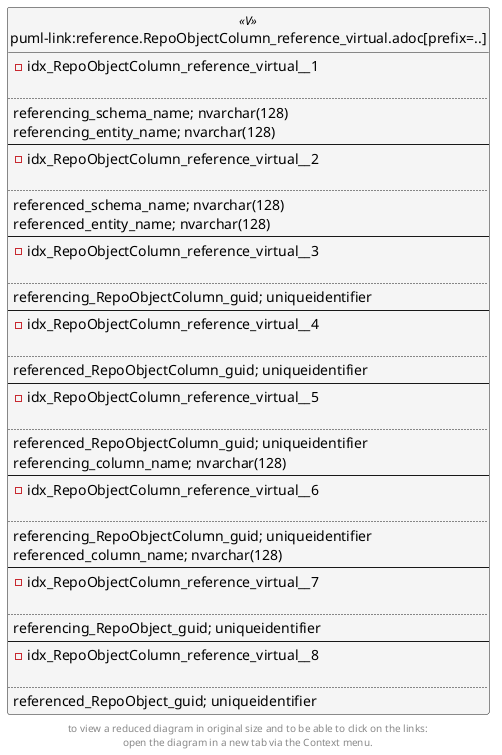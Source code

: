@startuml
left to right direction
'top to bottom direction
hide circle
'avoide "." issues:
set namespaceSeparator none


skinparam class {
  BackgroundColor White
  BackgroundColor<<FN>> Yellow
  BackgroundColor<<FS>> Yellow
  BackgroundColor<<FT>> LightGray
  BackgroundColor<<IF>> Yellow
  BackgroundColor<<IS>> Yellow
  BackgroundColor<<P>> Aqua
  BackgroundColor<<PC>> Aqua
  BackgroundColor<<SN>> Yellow
  BackgroundColor<<SO>> SlateBlue
  BackgroundColor<<TF>> LightGray
  BackgroundColor<<TR>> Tomato
  BackgroundColor<<U>> White
  BackgroundColor<<V>> WhiteSmoke
  BackgroundColor<<X>> Aqua
}


entity "puml-link:reference.RepoObjectColumn_reference_virtual.adoc[prefix=..]" as reference.RepoObjectColumn_reference_virtual << V >> {
- idx_RepoObjectColumn_reference_virtual__1

..
referencing_schema_name; nvarchar(128)
referencing_entity_name; nvarchar(128)
--
- idx_RepoObjectColumn_reference_virtual__2

..
referenced_schema_name; nvarchar(128)
referenced_entity_name; nvarchar(128)
--
- idx_RepoObjectColumn_reference_virtual__3

..
referencing_RepoObjectColumn_guid; uniqueidentifier
--
- idx_RepoObjectColumn_reference_virtual__4

..
referenced_RepoObjectColumn_guid; uniqueidentifier
--
- idx_RepoObjectColumn_reference_virtual__5

..
referenced_RepoObjectColumn_guid; uniqueidentifier
referencing_column_name; nvarchar(128)
--
- idx_RepoObjectColumn_reference_virtual__6

..
referencing_RepoObjectColumn_guid; uniqueidentifier
referenced_column_name; nvarchar(128)
--
- idx_RepoObjectColumn_reference_virtual__7

..
referencing_RepoObject_guid; uniqueidentifier
--
- idx_RepoObjectColumn_reference_virtual__8

..
referenced_RepoObject_guid; uniqueidentifier
}


footer
to view a reduced diagram in original size and to be able to click on the links:
open the diagram in a new tab via the Context menu.
end footer

@enduml

